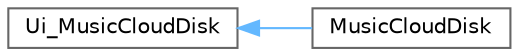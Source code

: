digraph "类继承关系图"
{
 // LATEX_PDF_SIZE
  bgcolor="transparent";
  edge [fontname=Helvetica,fontsize=10,labelfontname=Helvetica,labelfontsize=10];
  node [fontname=Helvetica,fontsize=10,shape=box,height=0.2,width=0.4];
  rankdir="LR";
  Node0 [id="Node000000",label="Ui_MusicCloudDisk",height=0.2,width=0.4,color="grey40", fillcolor="white", style="filled",URL="$class_ui___music_cloud_disk.html",tooltip=" "];
  Node0 -> Node1 [id="edge496_Node000000_Node000001",dir="back",color="steelblue1",style="solid",tooltip=" "];
  Node1 [id="Node000001",label="MusicCloudDisk",height=0.2,width=0.4,color="grey40", fillcolor="white", style="filled",URL="$class_ui_1_1_music_cloud_disk.html",tooltip=" "];
}
